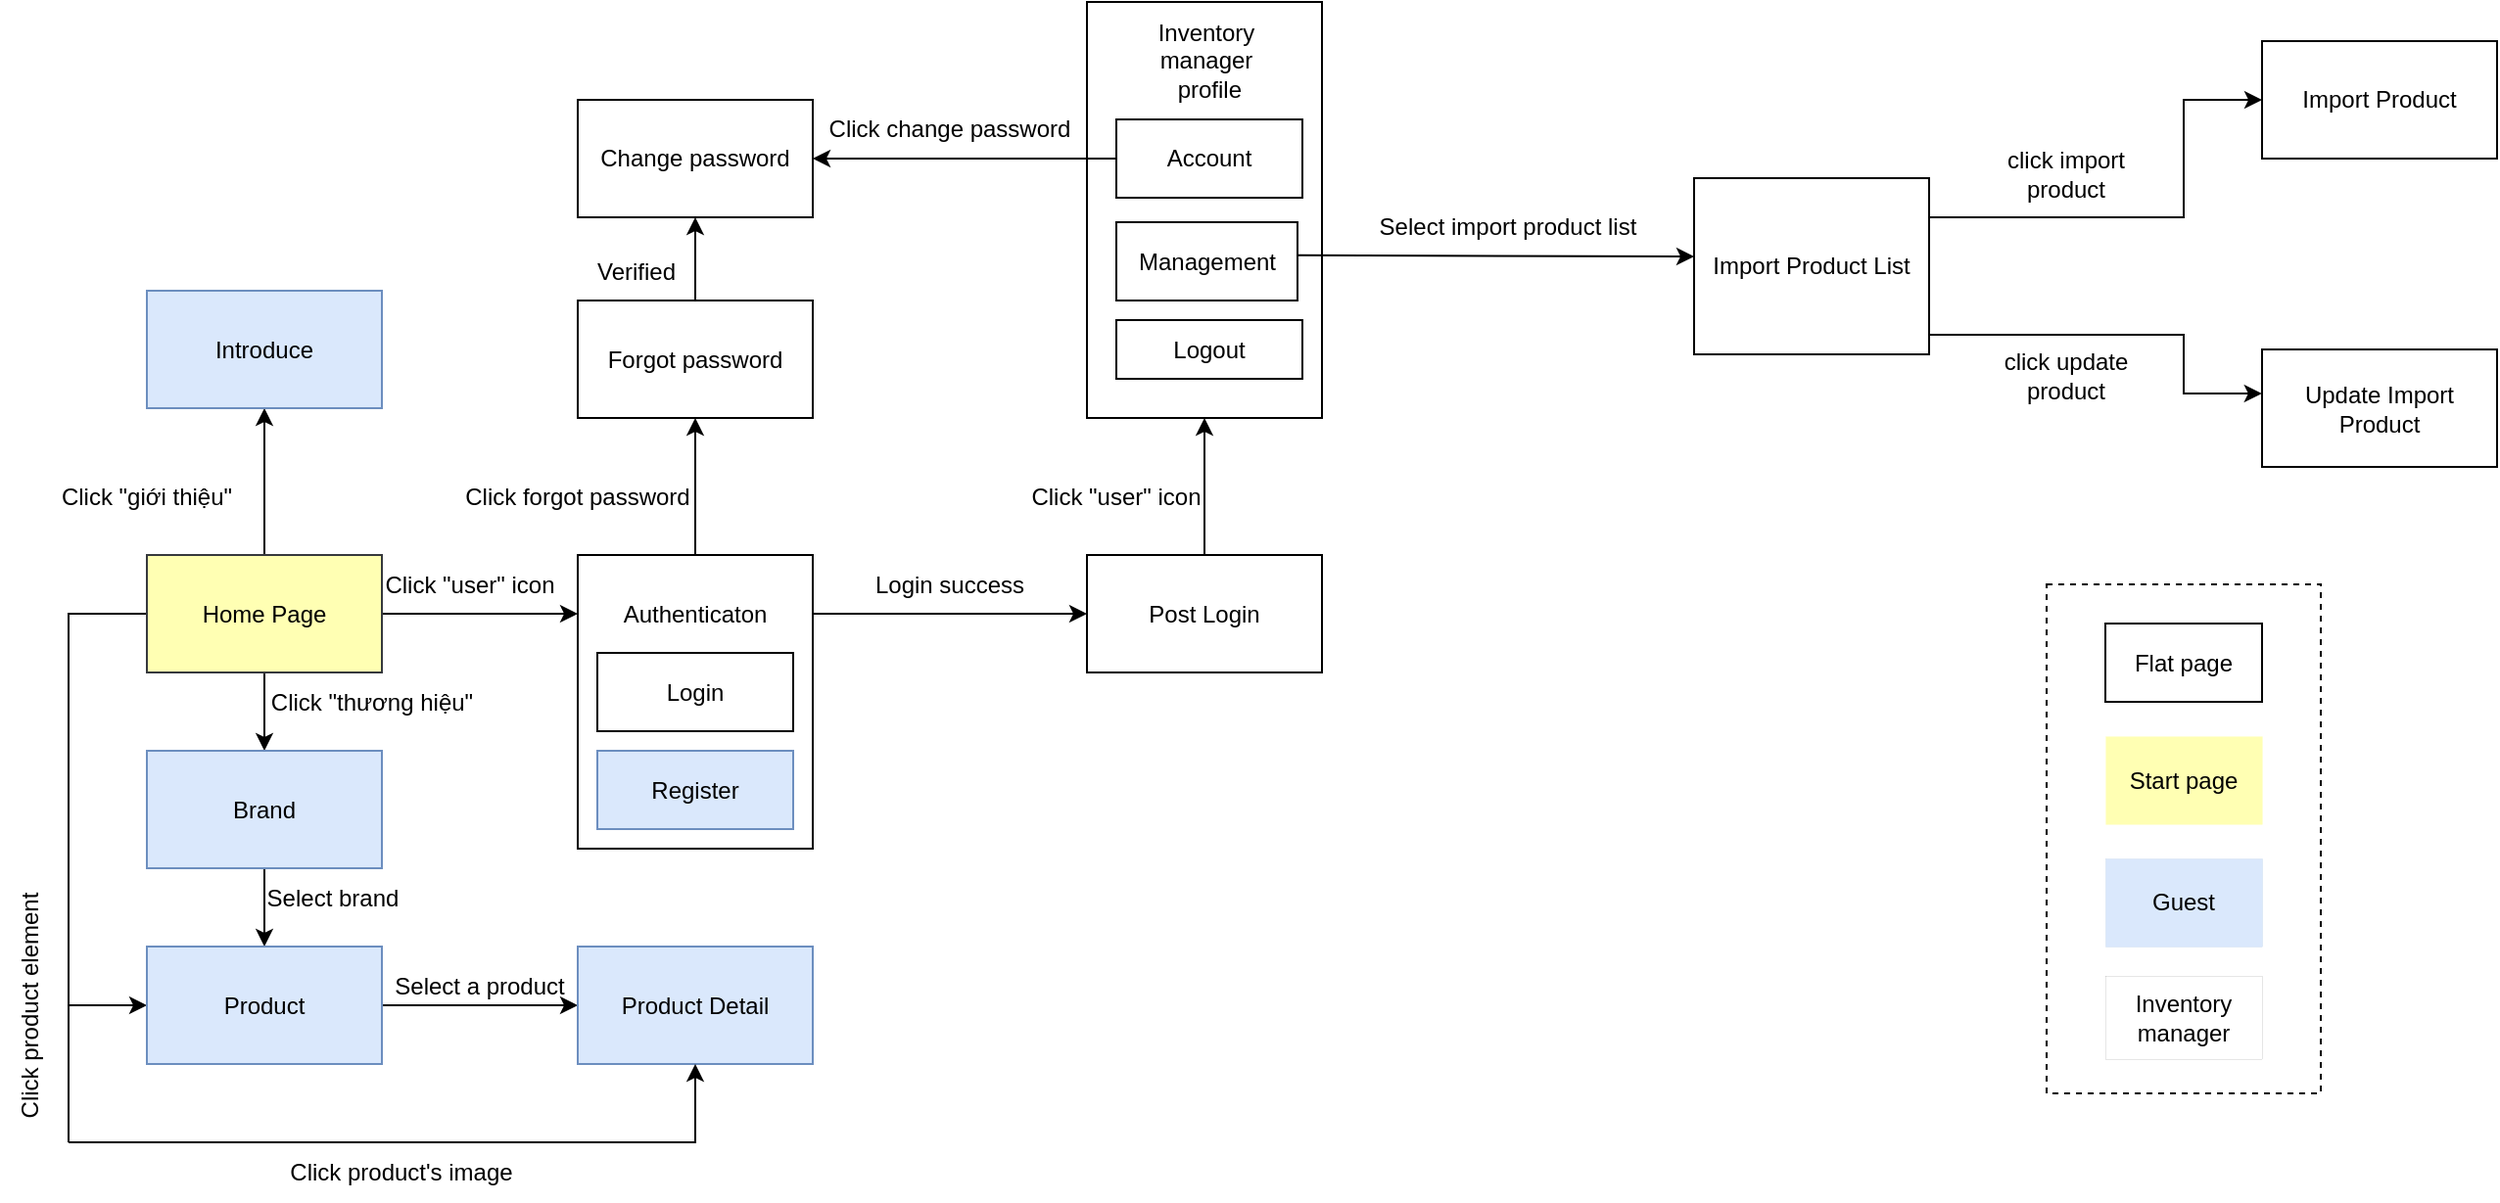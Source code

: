 <mxfile version="20.3.0" type="device"><diagram id="_5H-L2p9wcAScAushxqT" name="Trang-1"><mxGraphModel dx="176" dy="1212" grid="1" gridSize="10" guides="1" tooltips="1" connect="1" arrows="1" fold="1" page="1" pageScale="1" pageWidth="850" pageHeight="1100" math="0" shadow="0"><root><mxCell id="0"/><mxCell id="1" parent="0"/><mxCell id="MCsUvH6jt3mRJvjkBpip-1" style="edgeStyle=orthogonalEdgeStyle;rounded=0;orthogonalLoop=1;jettySize=auto;html=1;entryX=0.5;entryY=0;entryDx=0;entryDy=0;" parent="1" source="MCsUvH6jt3mRJvjkBpip-5" target="MCsUvH6jt3mRJvjkBpip-7" edge="1"><mxGeometry relative="1" as="geometry"/></mxCell><mxCell id="MCsUvH6jt3mRJvjkBpip-2" style="edgeStyle=orthogonalEdgeStyle;rounded=0;orthogonalLoop=1;jettySize=auto;html=1;entryX=0;entryY=0.5;entryDx=0;entryDy=0;" parent="1" source="MCsUvH6jt3mRJvjkBpip-5" target="MCsUvH6jt3mRJvjkBpip-9" edge="1"><mxGeometry relative="1" as="geometry"><mxPoint x="990" y="902.5" as="targetPoint"/><Array as="points"><mxPoint x="960" y="672.5"/><mxPoint x="960" y="872.5"/></Array></mxGeometry></mxCell><mxCell id="MCsUvH6jt3mRJvjkBpip-3" style="edgeStyle=orthogonalEdgeStyle;rounded=0;orthogonalLoop=1;jettySize=auto;html=1;" parent="1" source="MCsUvH6jt3mRJvjkBpip-5" edge="1"><mxGeometry relative="1" as="geometry"><mxPoint x="1220" y="672.5" as="targetPoint"/></mxGeometry></mxCell><mxCell id="MCsUvH6jt3mRJvjkBpip-4" style="edgeStyle=orthogonalEdgeStyle;rounded=0;orthogonalLoop=1;jettySize=auto;html=1;entryX=0.5;entryY=1;entryDx=0;entryDy=0;" parent="1" source="MCsUvH6jt3mRJvjkBpip-5" target="MCsUvH6jt3mRJvjkBpip-12" edge="1"><mxGeometry relative="1" as="geometry"/></mxCell><mxCell id="MCsUvH6jt3mRJvjkBpip-5" value="Home Page" style="rounded=0;whiteSpace=wrap;html=1;fillColor=#FFFFB3;strokeColor=#36393d;" parent="1" vertex="1"><mxGeometry x="1000" y="642.5" width="120" height="60" as="geometry"/></mxCell><mxCell id="MCsUvH6jt3mRJvjkBpip-6" value="" style="edgeStyle=orthogonalEdgeStyle;rounded=0;orthogonalLoop=1;jettySize=auto;html=1;" parent="1" source="MCsUvH6jt3mRJvjkBpip-7" target="MCsUvH6jt3mRJvjkBpip-9" edge="1"><mxGeometry relative="1" as="geometry"/></mxCell><mxCell id="MCsUvH6jt3mRJvjkBpip-7" value="Brand" style="rounded=0;whiteSpace=wrap;html=1;fillColor=#dae8fc;strokeColor=#6c8ebf;" parent="1" vertex="1"><mxGeometry x="1000" y="742.5" width="120" height="60" as="geometry"/></mxCell><mxCell id="MCsUvH6jt3mRJvjkBpip-8" style="edgeStyle=orthogonalEdgeStyle;rounded=0;orthogonalLoop=1;jettySize=auto;html=1;entryX=0;entryY=0.5;entryDx=0;entryDy=0;" parent="1" source="MCsUvH6jt3mRJvjkBpip-9" target="MCsUvH6jt3mRJvjkBpip-14" edge="1"><mxGeometry relative="1" as="geometry"><mxPoint x="1210" y="902.5" as="targetPoint"/></mxGeometry></mxCell><mxCell id="MCsUvH6jt3mRJvjkBpip-9" value="Product" style="rounded=0;whiteSpace=wrap;html=1;fillColor=#dae8fc;strokeColor=#6c8ebf;" parent="1" vertex="1"><mxGeometry x="1000" y="842.5" width="120" height="60" as="geometry"/></mxCell><mxCell id="MCsUvH6jt3mRJvjkBpip-10" style="edgeStyle=orthogonalEdgeStyle;rounded=0;orthogonalLoop=1;jettySize=auto;html=1;entryX=0;entryY=0.5;entryDx=0;entryDy=0;" parent="1" source="MCsUvH6jt3mRJvjkBpip-11" target="MCsUvH6jt3mRJvjkBpip-13" edge="1"><mxGeometry relative="1" as="geometry"><mxPoint x="1420" y="672.5" as="targetPoint"/><Array as="points"><mxPoint x="1350" y="672.5"/><mxPoint x="1350" y="672.5"/></Array></mxGeometry></mxCell><mxCell id="MCsUvH6jt3mRJvjkBpip-11" value="" style="rounded=0;whiteSpace=wrap;html=1;" parent="1" vertex="1"><mxGeometry x="1220" y="642.5" width="120" height="150" as="geometry"/></mxCell><mxCell id="MCsUvH6jt3mRJvjkBpip-12" value="Introduce" style="rounded=0;whiteSpace=wrap;html=1;fillColor=#dae8fc;strokeColor=#6c8ebf;" parent="1" vertex="1"><mxGeometry x="1000" y="507.5" width="120" height="60" as="geometry"/></mxCell><mxCell id="MCsUvH6jt3mRJvjkBpip-13" value="Post Login" style="rounded=0;whiteSpace=wrap;html=1;" parent="1" vertex="1"><mxGeometry x="1480" y="642.5" width="120" height="60" as="geometry"/></mxCell><mxCell id="MCsUvH6jt3mRJvjkBpip-14" value="Product Detail" style="rounded=0;whiteSpace=wrap;html=1;fillColor=#dae8fc;strokeColor=#6c8ebf;" parent="1" vertex="1"><mxGeometry x="1220" y="842.5" width="120" height="60" as="geometry"/></mxCell><mxCell id="MCsUvH6jt3mRJvjkBpip-15" value="" style="endArrow=none;html=1;rounded=0;" parent="1" edge="1"><mxGeometry width="50" height="50" relative="1" as="geometry"><mxPoint x="960" y="942.5" as="sourcePoint"/><mxPoint x="960" y="872.5" as="targetPoint"/></mxGeometry></mxCell><mxCell id="MCsUvH6jt3mRJvjkBpip-16" value="" style="endArrow=classic;html=1;rounded=0;entryX=0.5;entryY=1;entryDx=0;entryDy=0;" parent="1" target="MCsUvH6jt3mRJvjkBpip-14" edge="1"><mxGeometry width="50" height="50" relative="1" as="geometry"><mxPoint x="960" y="942.5" as="sourcePoint"/><mxPoint x="1400" y="972.5" as="targetPoint"/><Array as="points"><mxPoint x="1280" y="942.5"/></Array></mxGeometry></mxCell><mxCell id="MCsUvH6jt3mRJvjkBpip-17" value="Forgot password" style="rounded=0;whiteSpace=wrap;html=1;" parent="1" vertex="1"><mxGeometry x="1220" y="512.5" width="120" height="60" as="geometry"/></mxCell><mxCell id="MCsUvH6jt3mRJvjkBpip-18" value="" style="rounded=0;whiteSpace=wrap;html=1;" parent="1" vertex="1"><mxGeometry x="1480" y="360" width="120" height="212.5" as="geometry"/></mxCell><mxCell id="MCsUvH6jt3mRJvjkBpip-19" value="Inventory manager&lt;br&gt;&amp;nbsp;profile" style="text;html=1;strokeColor=none;fillColor=none;align=center;verticalAlign=middle;whiteSpace=wrap;rounded=0;" parent="1" vertex="1"><mxGeometry x="1496.25" y="375" width="90" height="30" as="geometry"/></mxCell><mxCell id="MCsUvH6jt3mRJvjkBpip-22" value="Account" style="rounded=0;whiteSpace=wrap;html=1;" parent="1" vertex="1"><mxGeometry x="1495" y="420" width="95" height="40" as="geometry"/></mxCell><mxCell id="MCsUvH6jt3mRJvjkBpip-23" value="" style="endArrow=classic;html=1;rounded=0;exitX=0.5;exitY=0;exitDx=0;exitDy=0;entryX=0.5;entryY=1;entryDx=0;entryDy=0;" parent="1" source="MCsUvH6jt3mRJvjkBpip-13" target="MCsUvH6jt3mRJvjkBpip-18" edge="1"><mxGeometry width="50" height="50" relative="1" as="geometry"><mxPoint x="1460" y="532.5" as="sourcePoint"/><mxPoint x="1510" y="482.5" as="targetPoint"/></mxGeometry></mxCell><mxCell id="MCsUvH6jt3mRJvjkBpip-24" value="" style="endArrow=classic;html=1;rounded=0;entryX=1;entryY=0.5;entryDx=0;entryDy=0;exitX=0;exitY=0.5;exitDx=0;exitDy=0;" parent="1" source="MCsUvH6jt3mRJvjkBpip-22" target="MCsUvH6jt3mRJvjkBpip-25" edge="1"><mxGeometry width="50" height="50" relative="1" as="geometry"><mxPoint x="1400" y="422.5" as="sourcePoint"/><mxPoint x="1380" y="542.5" as="targetPoint"/></mxGeometry></mxCell><mxCell id="MCsUvH6jt3mRJvjkBpip-25" value="Change password" style="rounded=0;whiteSpace=wrap;html=1;" parent="1" vertex="1"><mxGeometry x="1220" y="410" width="120" height="60" as="geometry"/></mxCell><mxCell id="MCsUvH6jt3mRJvjkBpip-26" value="" style="endArrow=classic;html=1;rounded=0;exitX=0.5;exitY=0;exitDx=0;exitDy=0;entryX=0.5;entryY=1;entryDx=0;entryDy=0;" parent="1" source="MCsUvH6jt3mRJvjkBpip-11" target="MCsUvH6jt3mRJvjkBpip-17" edge="1"><mxGeometry width="50" height="50" relative="1" as="geometry"><mxPoint x="1240" y="592.5" as="sourcePoint"/><mxPoint x="1290" y="542.5" as="targetPoint"/></mxGeometry></mxCell><mxCell id="MCsUvH6jt3mRJvjkBpip-27" value="" style="endArrow=classic;html=1;rounded=0;exitX=0.5;exitY=0;exitDx=0;exitDy=0;entryX=0.5;entryY=1;entryDx=0;entryDy=0;" parent="1" source="MCsUvH6jt3mRJvjkBpip-17" target="MCsUvH6jt3mRJvjkBpip-25" edge="1"><mxGeometry width="50" height="50" relative="1" as="geometry"><mxPoint x="1350" y="532.5" as="sourcePoint"/><mxPoint x="1400" y="482.5" as="targetPoint"/></mxGeometry></mxCell><mxCell id="MCsUvH6jt3mRJvjkBpip-38" value="Logout" style="rounded=0;whiteSpace=wrap;html=1;" parent="1" vertex="1"><mxGeometry x="1495" y="522.5" width="95" height="30" as="geometry"/></mxCell><mxCell id="MCsUvH6jt3mRJvjkBpip-39" value="Login" style="rounded=0;whiteSpace=wrap;html=1;" parent="1" vertex="1"><mxGeometry x="1230" y="692.5" width="100" height="40" as="geometry"/></mxCell><mxCell id="MCsUvH6jt3mRJvjkBpip-40" value="Register" style="rounded=0;whiteSpace=wrap;html=1;fillColor=#dae8fc;strokeColor=#6c8ebf;" parent="1" vertex="1"><mxGeometry x="1230" y="742.5" width="100" height="40" as="geometry"/></mxCell><mxCell id="MCsUvH6jt3mRJvjkBpip-41" value="Authenticaton" style="text;html=1;strokeColor=none;fillColor=none;align=center;verticalAlign=middle;whiteSpace=wrap;rounded=0;" parent="1" vertex="1"><mxGeometry x="1250" y="657.5" width="60" height="30" as="geometry"/></mxCell><mxCell id="MCsUvH6jt3mRJvjkBpip-46" value="Management" style="rounded=0;whiteSpace=wrap;html=1;" parent="1" vertex="1"><mxGeometry x="1495" y="472.5" width="92.5" height="40" as="geometry"/></mxCell><mxCell id="MCsUvH6jt3mRJvjkBpip-52" value="Click &quot;giới thiệu&quot;" style="text;html=1;strokeColor=none;fillColor=none;align=center;verticalAlign=middle;whiteSpace=wrap;rounded=0;" parent="1" vertex="1"><mxGeometry x="940" y="597.5" width="120" height="30" as="geometry"/></mxCell><mxCell id="MCsUvH6jt3mRJvjkBpip-53" value="Click &quot;thương hiệu&quot;" style="text;html=1;strokeColor=none;fillColor=none;align=center;verticalAlign=middle;whiteSpace=wrap;rounded=0;" parent="1" vertex="1"><mxGeometry x="1060" y="702.5" width="110" height="30" as="geometry"/></mxCell><mxCell id="MCsUvH6jt3mRJvjkBpip-54" value="Select brand" style="text;html=1;strokeColor=none;fillColor=none;align=center;verticalAlign=middle;whiteSpace=wrap;rounded=0;" parent="1" vertex="1"><mxGeometry x="1060" y="802.5" width="70" height="30" as="geometry"/></mxCell><mxCell id="MCsUvH6jt3mRJvjkBpip-55" value="Click product element" style="text;html=1;strokeColor=none;fillColor=none;align=center;verticalAlign=middle;whiteSpace=wrap;rounded=0;rotation=-90;" parent="1" vertex="1"><mxGeometry x="880" y="857.5" width="120" height="30" as="geometry"/></mxCell><mxCell id="MCsUvH6jt3mRJvjkBpip-57" value="Click product's image" style="text;html=1;strokeColor=none;fillColor=none;align=center;verticalAlign=middle;whiteSpace=wrap;rounded=0;" parent="1" vertex="1"><mxGeometry x="1070" y="942.5" width="120" height="30" as="geometry"/></mxCell><mxCell id="MCsUvH6jt3mRJvjkBpip-59" value="Select a product" style="text;html=1;strokeColor=none;fillColor=none;align=center;verticalAlign=middle;whiteSpace=wrap;rounded=0;" parent="1" vertex="1"><mxGeometry x="1120" y="847.5" width="100" height="30" as="geometry"/></mxCell><mxCell id="MCsUvH6jt3mRJvjkBpip-60" value="Click &quot;user&quot; icon" style="text;html=1;strokeColor=none;fillColor=none;align=center;verticalAlign=middle;whiteSpace=wrap;rounded=0;" parent="1" vertex="1"><mxGeometry x="1120" y="642.5" width="90" height="30" as="geometry"/></mxCell><mxCell id="MCsUvH6jt3mRJvjkBpip-65" value="Click forgot password" style="text;html=1;strokeColor=none;fillColor=none;align=center;verticalAlign=middle;whiteSpace=wrap;rounded=0;" parent="1" vertex="1"><mxGeometry x="1160" y="597.5" width="120" height="30" as="geometry"/></mxCell><mxCell id="MCsUvH6jt3mRJvjkBpip-67" value="Verified" style="text;html=1;strokeColor=none;fillColor=none;align=center;verticalAlign=middle;whiteSpace=wrap;rounded=0;" parent="1" vertex="1"><mxGeometry x="1220" y="482.5" width="60" height="30" as="geometry"/></mxCell><mxCell id="MCsUvH6jt3mRJvjkBpip-68" value="Click change password" style="text;html=1;strokeColor=none;fillColor=none;align=center;verticalAlign=middle;whiteSpace=wrap;rounded=0;rotation=0;" parent="1" vertex="1"><mxGeometry x="1340" y="410" width="140" height="30" as="geometry"/></mxCell><mxCell id="MCsUvH6jt3mRJvjkBpip-71" value="Login success" style="text;html=1;strokeColor=none;fillColor=none;align=center;verticalAlign=middle;whiteSpace=wrap;rounded=0;" parent="1" vertex="1"><mxGeometry x="1370" y="642.5" width="80" height="30" as="geometry"/></mxCell><mxCell id="MCsUvH6jt3mRJvjkBpip-72" value="Click &quot;user&quot; icon" style="text;html=1;strokeColor=none;fillColor=none;align=center;verticalAlign=middle;whiteSpace=wrap;rounded=0;" parent="1" vertex="1"><mxGeometry x="1450" y="597.5" width="90" height="30" as="geometry"/></mxCell><mxCell id="2rabA6hV7v8YyWNnom4N-6" style="edgeStyle=orthogonalEdgeStyle;rounded=0;orthogonalLoop=1;jettySize=auto;html=1;entryX=0;entryY=0.5;entryDx=0;entryDy=0;exitX=1;exitY=0.25;exitDx=0;exitDy=0;" parent="1" source="MCsUvH6jt3mRJvjkBpip-112" target="MCsUvH6jt3mRJvjkBpip-113" edge="1"><mxGeometry relative="1" as="geometry"><mxPoint x="2000.0" y="492.5" as="targetPoint"/><Array as="points"><mxPoint x="1910" y="470"/><mxPoint x="2040" y="470"/><mxPoint x="2040" y="410"/></Array></mxGeometry></mxCell><mxCell id="MCsUvH6jt3mRJvjkBpip-112" value="Import Product List" style="rounded=0;whiteSpace=wrap;html=1;" parent="1" vertex="1"><mxGeometry x="1790" y="450" width="120" height="90" as="geometry"/></mxCell><mxCell id="MCsUvH6jt3mRJvjkBpip-113" value="Import Product" style="rounded=0;whiteSpace=wrap;html=1;" parent="1" vertex="1"><mxGeometry x="2080" y="380" width="120" height="60" as="geometry"/></mxCell><mxCell id="MCsUvH6jt3mRJvjkBpip-117" value="click import product" style="text;html=1;strokeColor=none;fillColor=none;align=center;verticalAlign=middle;whiteSpace=wrap;rounded=0;" parent="1" vertex="1"><mxGeometry x="1940" y="435" width="80" height="25" as="geometry"/></mxCell><mxCell id="MCsUvH6jt3mRJvjkBpip-119" value="" style="endArrow=classic;html=1;rounded=0;exitX=0.999;exitY=0.423;exitDx=0;exitDy=0;exitPerimeter=0;" parent="1" source="MCsUvH6jt3mRJvjkBpip-46" edge="1"><mxGeometry width="50" height="50" relative="1" as="geometry"><mxPoint x="1590" y="490" as="sourcePoint"/><mxPoint x="1790" y="490" as="targetPoint"/><Array as="points"/></mxGeometry></mxCell><mxCell id="MCsUvH6jt3mRJvjkBpip-122" value="Select import product list" style="text;html=1;strokeColor=none;fillColor=none;align=center;verticalAlign=middle;whiteSpace=wrap;rounded=0;" parent="1" vertex="1"><mxGeometry x="1620" y="460" width="150" height="30" as="geometry"/></mxCell><mxCell id="MCsUvH6jt3mRJvjkBpip-146" value="" style="rounded=0;whiteSpace=wrap;html=1;dashed=1;" parent="1" vertex="1"><mxGeometry x="1970" y="657.5" width="140" height="260" as="geometry"/></mxCell><mxCell id="MCsUvH6jt3mRJvjkBpip-147" value="Guest" style="rounded=0;whiteSpace=wrap;html=1;dashed=1;strokeWidth=0;fillColor=#dae8fc;strokeColor=#6c8ebf;" parent="1" vertex="1"><mxGeometry x="2000" y="797.5" width="80" height="45" as="geometry"/></mxCell><mxCell id="MCsUvH6jt3mRJvjkBpip-148" value="Inventory manager" style="rounded=0;whiteSpace=wrap;html=1;dashed=1;strokeWidth=0;" parent="1" vertex="1"><mxGeometry x="2000" y="857.5" width="80" height="42.5" as="geometry"/></mxCell><mxCell id="MCsUvH6jt3mRJvjkBpip-149" value="Flat page" style="rounded=0;whiteSpace=wrap;html=1;strokeWidth=1;perimeterSpacing=1;" parent="1" vertex="1"><mxGeometry x="2000" y="677.5" width="80" height="40" as="geometry"/></mxCell><mxCell id="MCsUvH6jt3mRJvjkBpip-150" value="Start page" style="rounded=0;whiteSpace=wrap;html=1;dashed=1;strokeWidth=0;fillColor=#FFFFB3;strokeColor=#FFFFB3;" parent="1" vertex="1"><mxGeometry x="2000" y="735" width="80" height="45" as="geometry"/></mxCell><mxCell id="2rabA6hV7v8YyWNnom4N-7" style="edgeStyle=orthogonalEdgeStyle;rounded=0;orthogonalLoop=1;jettySize=auto;html=1;entryX=-0.001;entryY=0.382;entryDx=0;entryDy=0;exitX=1;exitY=0.25;exitDx=0;exitDy=0;entryPerimeter=0;" parent="1" target="2rabA6hV7v8YyWNnom4N-8" edge="1"><mxGeometry relative="1" as="geometry"><mxPoint x="2000.0" y="512.5" as="targetPoint"/><mxPoint x="1910" y="498.125" as="sourcePoint"/><Array as="points"><mxPoint x="1910" y="530"/><mxPoint x="2040" y="530"/><mxPoint x="2040" y="560"/><mxPoint x="2080" y="560"/></Array></mxGeometry></mxCell><mxCell id="2rabA6hV7v8YyWNnom4N-8" value="Update Import Product" style="rounded=0;whiteSpace=wrap;html=1;" parent="1" vertex="1"><mxGeometry x="2080" y="537.5" width="120" height="60" as="geometry"/></mxCell><mxCell id="2rabA6hV7v8YyWNnom4N-9" value="click update product" style="text;html=1;strokeColor=none;fillColor=none;align=center;verticalAlign=middle;whiteSpace=wrap;rounded=0;" parent="1" vertex="1"><mxGeometry x="1940" y="538" width="80" height="25" as="geometry"/></mxCell></root></mxGraphModel></diagram></mxfile>